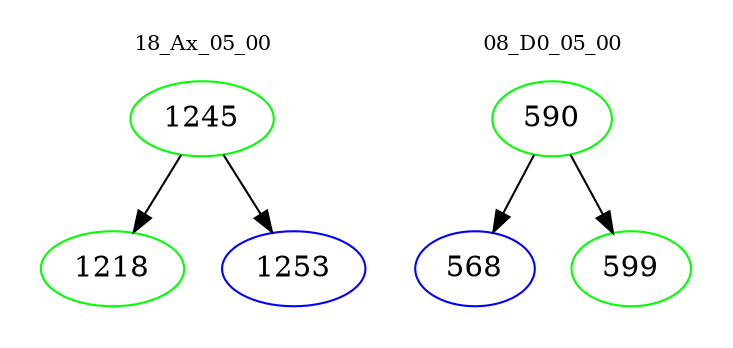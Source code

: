 digraph{
subgraph cluster_0 {
color = white
label = "18_Ax_05_00";
fontsize=10;
T0_1245 [label="1245", color="green"]
T0_1245 -> T0_1218 [color="black"]
T0_1218 [label="1218", color="green"]
T0_1245 -> T0_1253 [color="black"]
T0_1253 [label="1253", color="blue"]
}
subgraph cluster_1 {
color = white
label = "08_D0_05_00";
fontsize=10;
T1_590 [label="590", color="green"]
T1_590 -> T1_568 [color="black"]
T1_568 [label="568", color="blue"]
T1_590 -> T1_599 [color="black"]
T1_599 [label="599", color="green"]
}
}
